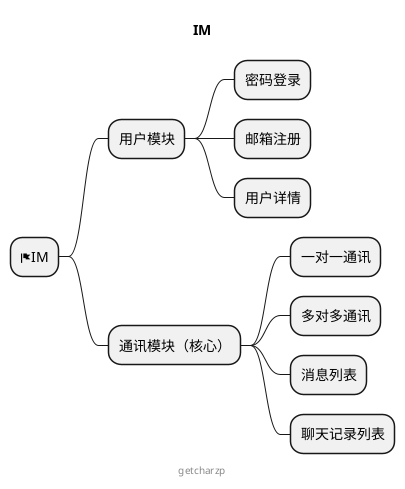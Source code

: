 @startmindmap

title IM

* <&flag>IM
** 用户模块
*** 密码登录
*** 邮箱注册
*** 用户详情
** 通讯模块（核心）
*** 一对一通讯
*** 多对多通讯
*** 消息列表
*** 聊天记录列表

center footer getcharzp

@endmindmap
